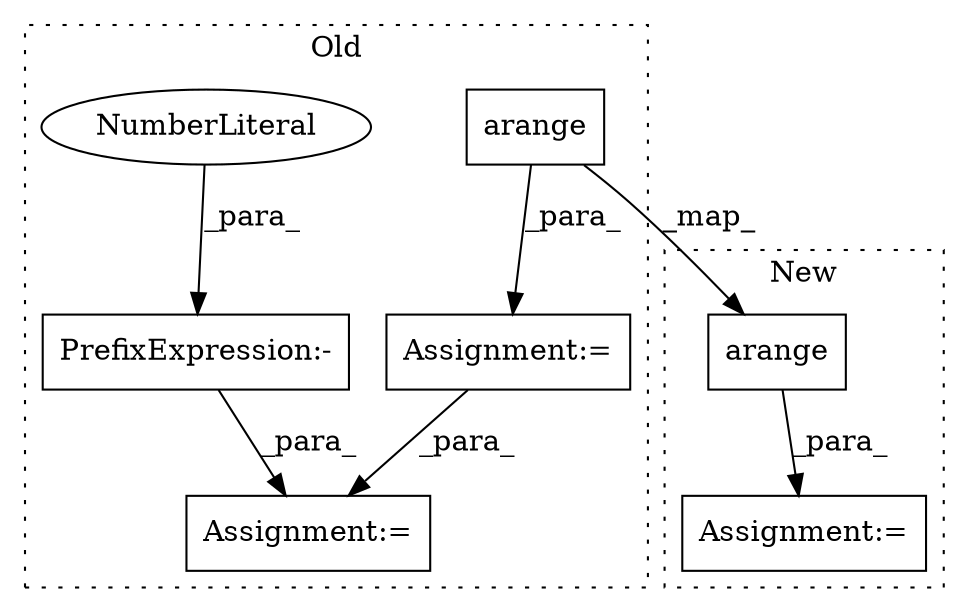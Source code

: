 digraph G {
subgraph cluster0 {
1 [label="arange" a="32" s="127175,127195" l="7,1" shape="box"];
4 [label="Assignment:=" a="7" s="127675" l="1" shape="box"];
5 [label="Assignment:=" a="7" s="127164" l="1" shape="box"];
6 [label="PrefixExpression:-" a="38" s="127722" l="1" shape="box"];
7 [label="NumberLiteral" a="34" s="127723" l="1" shape="ellipse"];
label = "Old";
style="dotted";
}
subgraph cluster1 {
2 [label="arange" a="32" s="127496,127516" l="7,1" shape="box"];
3 [label="Assignment:=" a="7" s="127425,127517" l="57,2" shape="box"];
label = "New";
style="dotted";
}
1 -> 5 [label="_para_"];
1 -> 2 [label="_map_"];
2 -> 3 [label="_para_"];
5 -> 4 [label="_para_"];
6 -> 4 [label="_para_"];
7 -> 6 [label="_para_"];
}